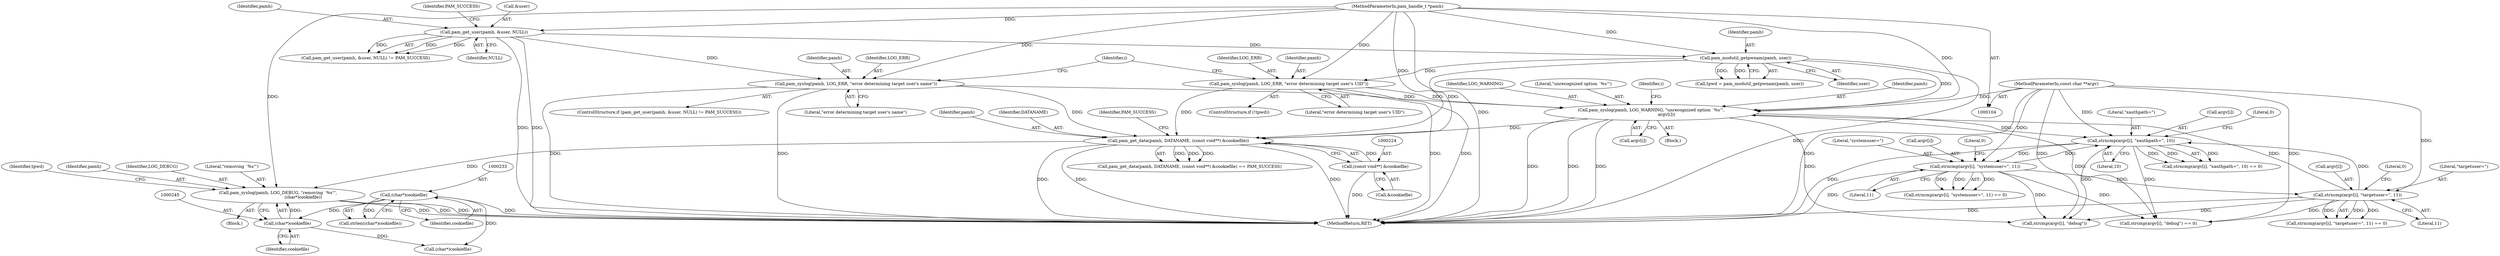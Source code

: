 digraph "1_altlinux_05dafc06cd3dfeb7c4b24942e4e1ae33ff75a123@API" {
"1000240" [label="(Call,pam_syslog(pamh, LOG_DEBUG, \"removing `%s'\",\n                                      (char*)cookiefile))"];
"1000220" [label="(Call,pam_get_data(pamh, DATANAME, (const void**) &cookiefile))"];
"1000131" [label="(Call,pam_syslog(pamh, LOG_ERR, \"error determining target user's name\"))"];
"1000125" [label="(Call,pam_get_user(pamh, &user, NULL))"];
"1000105" [label="(MethodParameterIn,pam_handle_t *pamh)"];
"1000139" [label="(Call,pam_modutil_getpwnam(pamh, user))"];
"1000211" [label="(Call,pam_syslog(pamh, LOG_WARNING, \"unrecognized option `%s'\",\n                       argv[i]))"];
"1000145" [label="(Call,pam_syslog(pamh, LOG_ERR, \"error determining target user's UID\"))"];
"1000202" [label="(Call,strncmp(argv[i], \"targetuser=\", 11))"];
"1000191" [label="(Call,strncmp(argv[i], \"systemuser=\", 11))"];
"1000180" [label="(Call,strncmp(argv[i], \"xauthpath=\", 10))"];
"1000108" [label="(MethodParameterIn,const char **argv)"];
"1000223" [label="(Call,(const void**) &cookiefile)"];
"1000244" [label="(Call,(char*)cookiefile)"];
"1000232" [label="(Call,(char*)cookiefile)"];
"1000139" [label="(Call,pam_modutil_getpwnam(pamh, user))"];
"1000166" [label="(Call,strcmp(argv[i], \"debug\") == 0)"];
"1000197" [label="(Literal,0)"];
"1000242" [label="(Identifier,LOG_DEBUG)"];
"1000126" [label="(Identifier,pamh)"];
"1000196" [label="(Literal,11)"];
"1000243" [label="(Literal,\"removing `%s'\")"];
"1000220" [label="(Call,pam_get_data(pamh, DATANAME, (const void**) &cookiefile))"];
"1000221" [label="(Identifier,pamh)"];
"1000246" [label="(Identifier,cookiefile)"];
"1000191" [label="(Call,strncmp(argv[i], \"systemuser=\", 11))"];
"1000186" [label="(Literal,0)"];
"1000232" [label="(Call,(char*)cookiefile)"];
"1000223" [label="(Call,(const void**) &cookiefile)"];
"1000130" [label="(Identifier,PAM_SUCCESS)"];
"1000137" [label="(Call,tpwd = pam_modutil_getpwnam(pamh, user))"];
"1000212" [label="(Identifier,pamh)"];
"1000215" [label="(Call,argv[i])"];
"1000222" [label="(Identifier,DATANAME)"];
"1000167" [label="(Call,strcmp(argv[i], \"debug\"))"];
"1000180" [label="(Call,strncmp(argv[i], \"xauthpath=\", 10))"];
"1000157" [label="(Identifier,i)"];
"1000206" [label="(Literal,\"targetuser=\")"];
"1000248" [label="(Identifier,tpwd)"];
"1000141" [label="(Identifier,user)"];
"1000213" [label="(Identifier,LOG_WARNING)"];
"1000140" [label="(Identifier,pamh)"];
"1000225" [label="(Call,&cookiefile)"];
"1000190" [label="(Call,strncmp(argv[i], \"systemuser=\", 11) == 0)"];
"1000219" [label="(Call,pam_get_data(pamh, DATANAME, (const void**) &cookiefile) == PAM_SUCCESS)"];
"1000142" [label="(ControlStructure,if (!tpwd))"];
"1000164" [label="(Block,)"];
"1000184" [label="(Literal,\"xauthpath=\")"];
"1000148" [label="(Literal,\"error determining target user's UID\")"];
"1000214" [label="(Literal,\"unrecognized option `%s'\")"];
"1000108" [label="(MethodParameterIn,const char **argv)"];
"1000147" [label="(Identifier,LOG_ERR)"];
"1000203" [label="(Call,argv[i])"];
"1000211" [label="(Call,pam_syslog(pamh, LOG_WARNING, \"unrecognized option `%s'\",\n                       argv[i]))"];
"1000124" [label="(Call,pam_get_user(pamh, &user, NULL) != PAM_SUCCESS)"];
"1000129" [label="(Identifier,NULL)"];
"1000146" [label="(Identifier,pamh)"];
"1000133" [label="(Identifier,LOG_ERR)"];
"1000240" [label="(Call,pam_syslog(pamh, LOG_DEBUG, \"removing `%s'\",\n                                      (char*)cookiefile))"];
"1000131" [label="(Call,pam_syslog(pamh, LOG_ERR, \"error determining target user's name\"))"];
"1000207" [label="(Literal,11)"];
"1000125" [label="(Call,pam_get_user(pamh, &user, NULL))"];
"1000127" [label="(Call,&user)"];
"1000163" [label="(Identifier,i)"];
"1000202" [label="(Call,strncmp(argv[i], \"targetuser=\", 11))"];
"1000269" [label="(MethodReturn,RET)"];
"1000241" [label="(Identifier,pamh)"];
"1000244" [label="(Call,(char*)cookiefile)"];
"1000195" [label="(Literal,\"systemuser=\")"];
"1000201" [label="(Call,strncmp(argv[i], \"targetuser=\", 11) == 0)"];
"1000179" [label="(Call,strncmp(argv[i], \"xauthpath=\", 10) == 0)"];
"1000134" [label="(Literal,\"error determining target user's name\")"];
"1000192" [label="(Call,argv[i])"];
"1000132" [label="(Identifier,pamh)"];
"1000231" [label="(Call,strlen((char*)cookiefile))"];
"1000145" [label="(Call,pam_syslog(pamh, LOG_ERR, \"error determining target user's UID\"))"];
"1000234" [label="(Identifier,cookiefile)"];
"1000105" [label="(MethodParameterIn,pam_handle_t *pamh)"];
"1000208" [label="(Literal,0)"];
"1000185" [label="(Literal,10)"];
"1000123" [label="(ControlStructure,if (pam_get_user(pamh, &user, NULL) != PAM_SUCCESS))"];
"1000239" [label="(Block,)"];
"1000181" [label="(Call,argv[i])"];
"1000227" [label="(Identifier,PAM_SUCCESS)"];
"1000254" [label="(Call,(char*)cookiefile)"];
"1000240" -> "1000239"  [label="AST: "];
"1000240" -> "1000244"  [label="CFG: "];
"1000241" -> "1000240"  [label="AST: "];
"1000242" -> "1000240"  [label="AST: "];
"1000243" -> "1000240"  [label="AST: "];
"1000244" -> "1000240"  [label="AST: "];
"1000248" -> "1000240"  [label="CFG: "];
"1000240" -> "1000269"  [label="DDG: "];
"1000240" -> "1000269"  [label="DDG: "];
"1000240" -> "1000269"  [label="DDG: "];
"1000220" -> "1000240"  [label="DDG: "];
"1000105" -> "1000240"  [label="DDG: "];
"1000244" -> "1000240"  [label="DDG: "];
"1000220" -> "1000219"  [label="AST: "];
"1000220" -> "1000223"  [label="CFG: "];
"1000221" -> "1000220"  [label="AST: "];
"1000222" -> "1000220"  [label="AST: "];
"1000223" -> "1000220"  [label="AST: "];
"1000227" -> "1000220"  [label="CFG: "];
"1000220" -> "1000269"  [label="DDG: "];
"1000220" -> "1000269"  [label="DDG: "];
"1000220" -> "1000269"  [label="DDG: "];
"1000220" -> "1000219"  [label="DDG: "];
"1000220" -> "1000219"  [label="DDG: "];
"1000220" -> "1000219"  [label="DDG: "];
"1000131" -> "1000220"  [label="DDG: "];
"1000139" -> "1000220"  [label="DDG: "];
"1000211" -> "1000220"  [label="DDG: "];
"1000145" -> "1000220"  [label="DDG: "];
"1000105" -> "1000220"  [label="DDG: "];
"1000223" -> "1000220"  [label="DDG: "];
"1000131" -> "1000123"  [label="AST: "];
"1000131" -> "1000134"  [label="CFG: "];
"1000132" -> "1000131"  [label="AST: "];
"1000133" -> "1000131"  [label="AST: "];
"1000134" -> "1000131"  [label="AST: "];
"1000157" -> "1000131"  [label="CFG: "];
"1000131" -> "1000269"  [label="DDG: "];
"1000131" -> "1000269"  [label="DDG: "];
"1000125" -> "1000131"  [label="DDG: "];
"1000105" -> "1000131"  [label="DDG: "];
"1000131" -> "1000211"  [label="DDG: "];
"1000125" -> "1000124"  [label="AST: "];
"1000125" -> "1000129"  [label="CFG: "];
"1000126" -> "1000125"  [label="AST: "];
"1000127" -> "1000125"  [label="AST: "];
"1000129" -> "1000125"  [label="AST: "];
"1000130" -> "1000125"  [label="CFG: "];
"1000125" -> "1000269"  [label="DDG: "];
"1000125" -> "1000269"  [label="DDG: "];
"1000125" -> "1000124"  [label="DDG: "];
"1000125" -> "1000124"  [label="DDG: "];
"1000125" -> "1000124"  [label="DDG: "];
"1000105" -> "1000125"  [label="DDG: "];
"1000125" -> "1000139"  [label="DDG: "];
"1000105" -> "1000104"  [label="AST: "];
"1000105" -> "1000269"  [label="DDG: "];
"1000105" -> "1000139"  [label="DDG: "];
"1000105" -> "1000145"  [label="DDG: "];
"1000105" -> "1000211"  [label="DDG: "];
"1000139" -> "1000137"  [label="AST: "];
"1000139" -> "1000141"  [label="CFG: "];
"1000140" -> "1000139"  [label="AST: "];
"1000141" -> "1000139"  [label="AST: "];
"1000137" -> "1000139"  [label="CFG: "];
"1000139" -> "1000269"  [label="DDG: "];
"1000139" -> "1000137"  [label="DDG: "];
"1000139" -> "1000137"  [label="DDG: "];
"1000139" -> "1000145"  [label="DDG: "];
"1000139" -> "1000211"  [label="DDG: "];
"1000211" -> "1000164"  [label="AST: "];
"1000211" -> "1000215"  [label="CFG: "];
"1000212" -> "1000211"  [label="AST: "];
"1000213" -> "1000211"  [label="AST: "];
"1000214" -> "1000211"  [label="AST: "];
"1000215" -> "1000211"  [label="AST: "];
"1000163" -> "1000211"  [label="CFG: "];
"1000211" -> "1000269"  [label="DDG: "];
"1000211" -> "1000269"  [label="DDG: "];
"1000211" -> "1000269"  [label="DDG: "];
"1000211" -> "1000166"  [label="DDG: "];
"1000211" -> "1000167"  [label="DDG: "];
"1000211" -> "1000180"  [label="DDG: "];
"1000145" -> "1000211"  [label="DDG: "];
"1000202" -> "1000211"  [label="DDG: "];
"1000108" -> "1000211"  [label="DDG: "];
"1000145" -> "1000142"  [label="AST: "];
"1000145" -> "1000148"  [label="CFG: "];
"1000146" -> "1000145"  [label="AST: "];
"1000147" -> "1000145"  [label="AST: "];
"1000148" -> "1000145"  [label="AST: "];
"1000157" -> "1000145"  [label="CFG: "];
"1000145" -> "1000269"  [label="DDG: "];
"1000145" -> "1000269"  [label="DDG: "];
"1000202" -> "1000201"  [label="AST: "];
"1000202" -> "1000207"  [label="CFG: "];
"1000203" -> "1000202"  [label="AST: "];
"1000206" -> "1000202"  [label="AST: "];
"1000207" -> "1000202"  [label="AST: "];
"1000208" -> "1000202"  [label="CFG: "];
"1000202" -> "1000269"  [label="DDG: "];
"1000202" -> "1000166"  [label="DDG: "];
"1000202" -> "1000167"  [label="DDG: "];
"1000202" -> "1000180"  [label="DDG: "];
"1000202" -> "1000201"  [label="DDG: "];
"1000202" -> "1000201"  [label="DDG: "];
"1000202" -> "1000201"  [label="DDG: "];
"1000191" -> "1000202"  [label="DDG: "];
"1000108" -> "1000202"  [label="DDG: "];
"1000191" -> "1000190"  [label="AST: "];
"1000191" -> "1000196"  [label="CFG: "];
"1000192" -> "1000191"  [label="AST: "];
"1000195" -> "1000191"  [label="AST: "];
"1000196" -> "1000191"  [label="AST: "];
"1000197" -> "1000191"  [label="CFG: "];
"1000191" -> "1000269"  [label="DDG: "];
"1000191" -> "1000166"  [label="DDG: "];
"1000191" -> "1000167"  [label="DDG: "];
"1000191" -> "1000180"  [label="DDG: "];
"1000191" -> "1000190"  [label="DDG: "];
"1000191" -> "1000190"  [label="DDG: "];
"1000191" -> "1000190"  [label="DDG: "];
"1000180" -> "1000191"  [label="DDG: "];
"1000108" -> "1000191"  [label="DDG: "];
"1000180" -> "1000179"  [label="AST: "];
"1000180" -> "1000185"  [label="CFG: "];
"1000181" -> "1000180"  [label="AST: "];
"1000184" -> "1000180"  [label="AST: "];
"1000185" -> "1000180"  [label="AST: "];
"1000186" -> "1000180"  [label="CFG: "];
"1000180" -> "1000269"  [label="DDG: "];
"1000180" -> "1000166"  [label="DDG: "];
"1000180" -> "1000167"  [label="DDG: "];
"1000180" -> "1000179"  [label="DDG: "];
"1000180" -> "1000179"  [label="DDG: "];
"1000180" -> "1000179"  [label="DDG: "];
"1000108" -> "1000180"  [label="DDG: "];
"1000108" -> "1000104"  [label="AST: "];
"1000108" -> "1000269"  [label="DDG: "];
"1000108" -> "1000166"  [label="DDG: "];
"1000108" -> "1000167"  [label="DDG: "];
"1000223" -> "1000225"  [label="CFG: "];
"1000224" -> "1000223"  [label="AST: "];
"1000225" -> "1000223"  [label="AST: "];
"1000223" -> "1000269"  [label="DDG: "];
"1000244" -> "1000246"  [label="CFG: "];
"1000245" -> "1000244"  [label="AST: "];
"1000246" -> "1000244"  [label="AST: "];
"1000232" -> "1000244"  [label="DDG: "];
"1000244" -> "1000254"  [label="DDG: "];
"1000232" -> "1000231"  [label="AST: "];
"1000232" -> "1000234"  [label="CFG: "];
"1000233" -> "1000232"  [label="AST: "];
"1000234" -> "1000232"  [label="AST: "];
"1000231" -> "1000232"  [label="CFG: "];
"1000232" -> "1000269"  [label="DDG: "];
"1000232" -> "1000231"  [label="DDG: "];
"1000232" -> "1000254"  [label="DDG: "];
}
